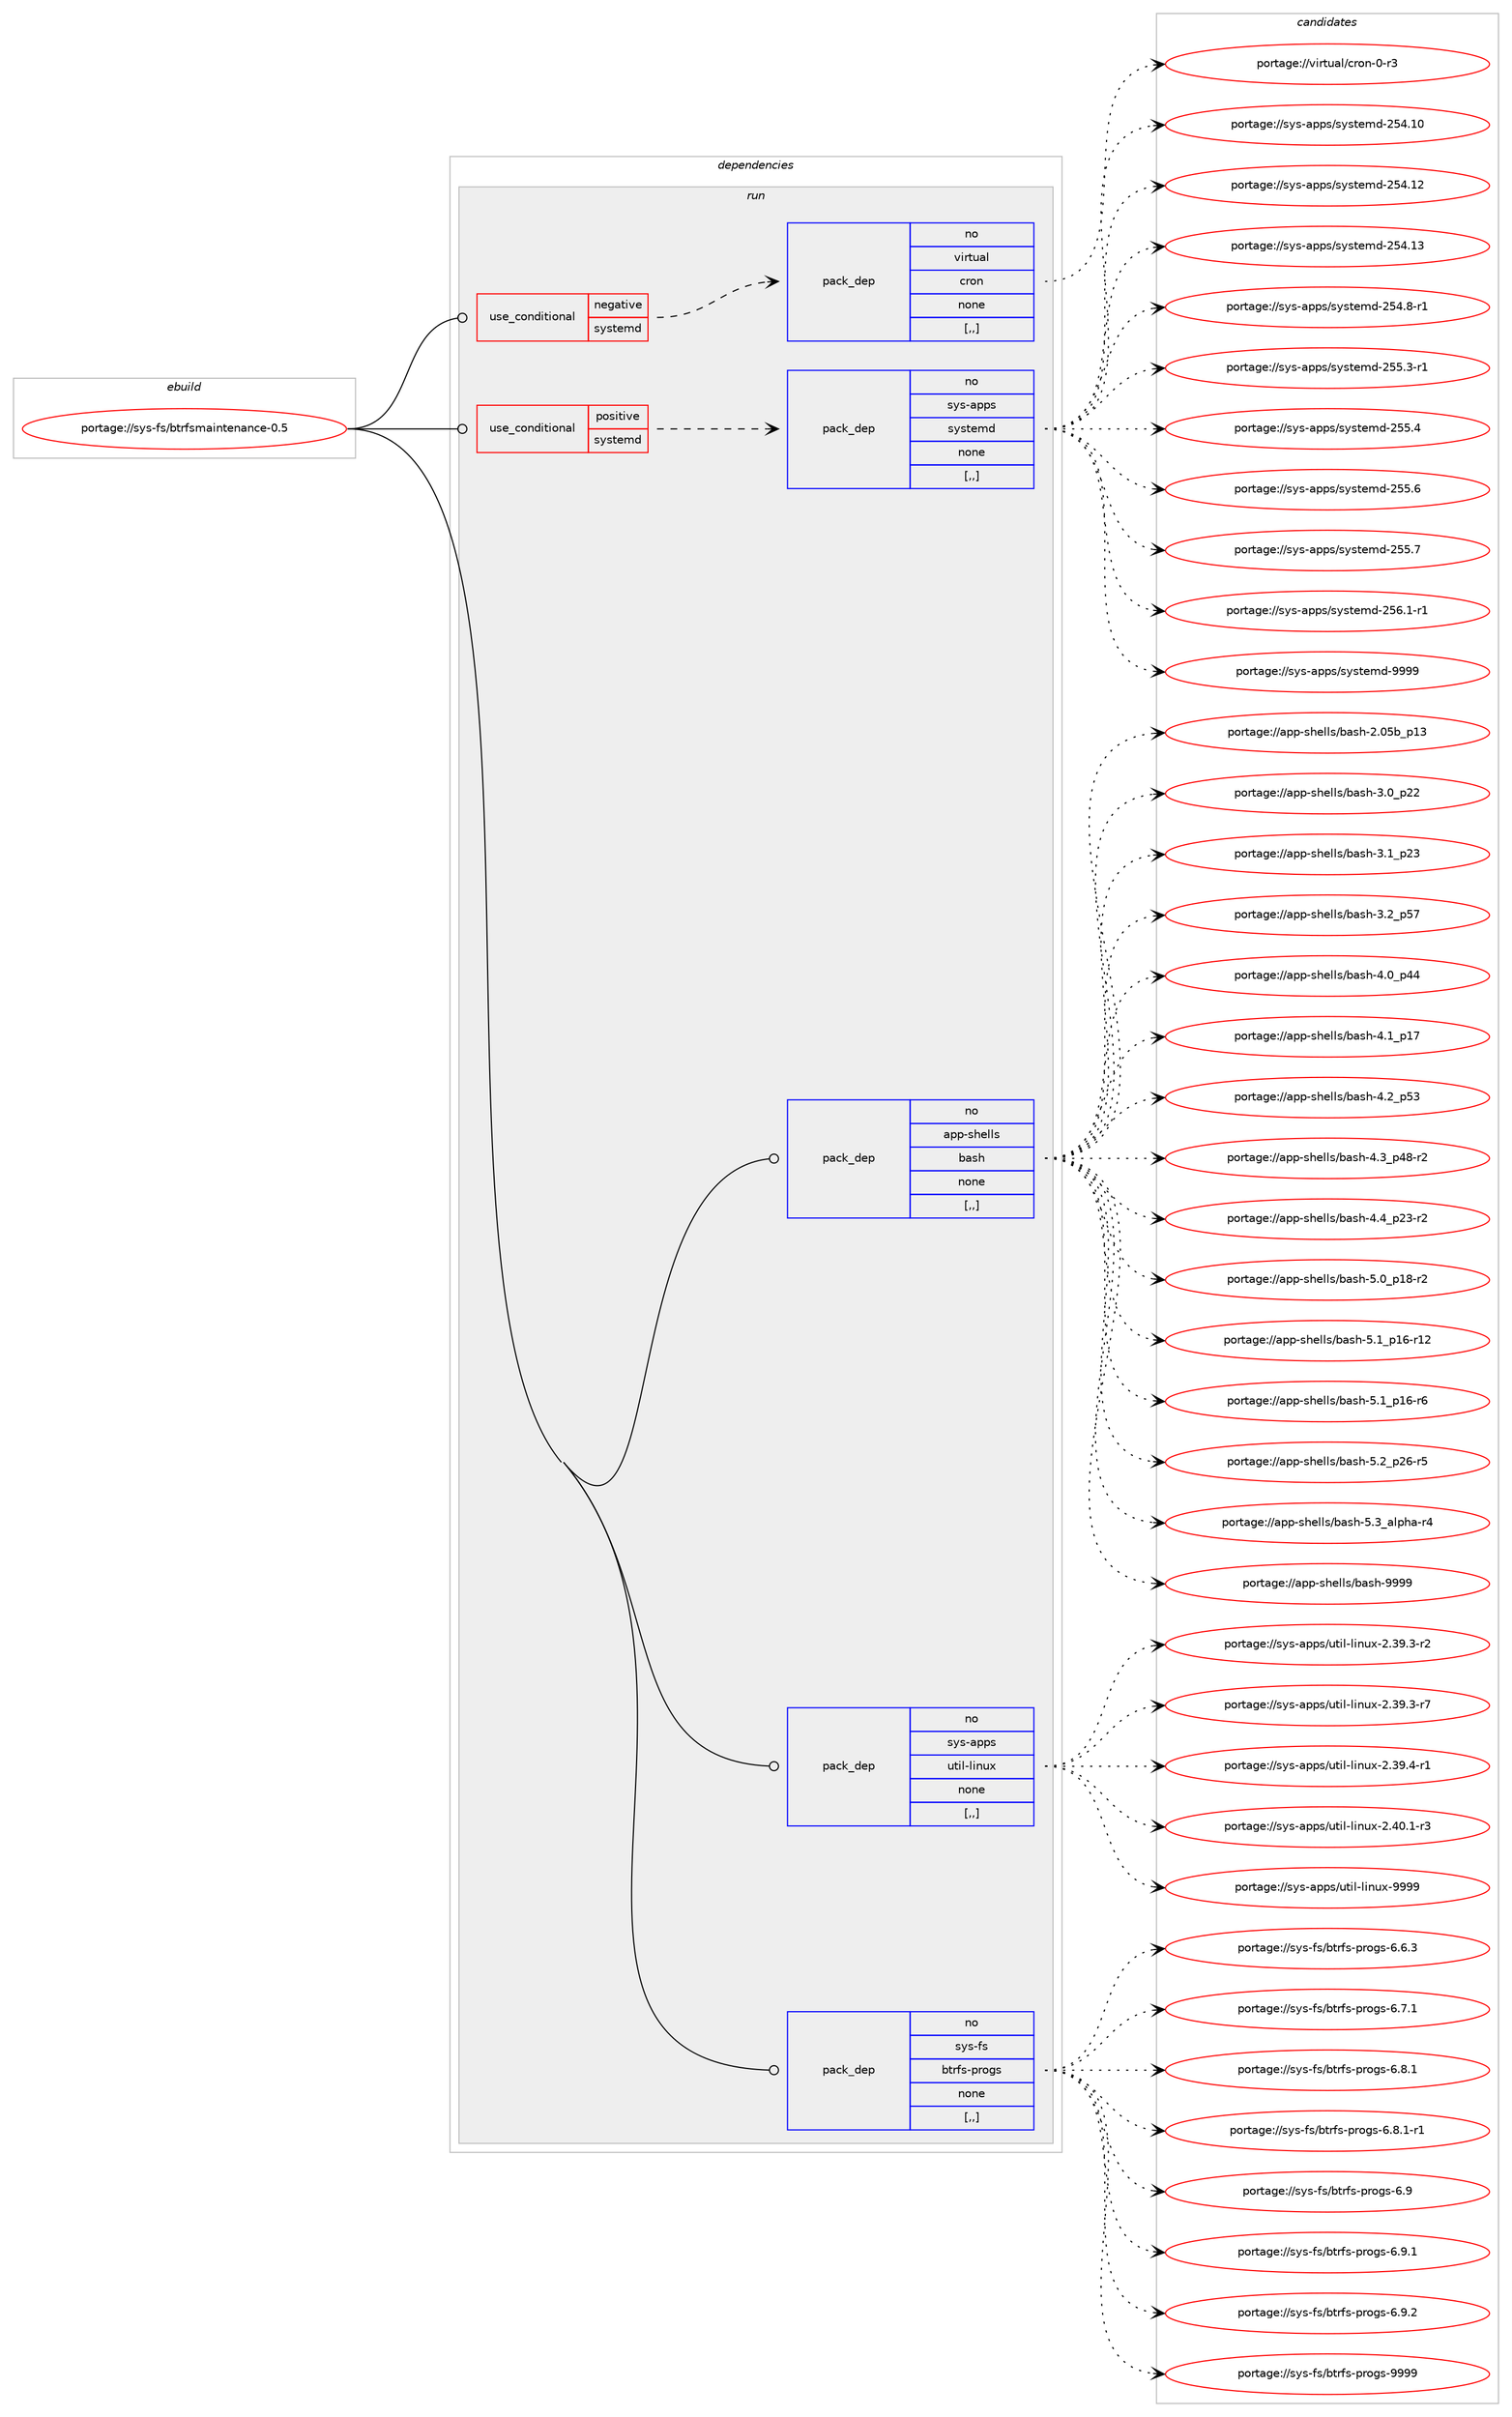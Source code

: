 digraph prolog {

# *************
# Graph options
# *************

newrank=true;
concentrate=true;
compound=true;
graph [rankdir=LR,fontname=Helvetica,fontsize=10,ranksep=1.5];#, ranksep=2.5, nodesep=0.2];
edge  [arrowhead=vee];
node  [fontname=Helvetica,fontsize=10];

# **********
# The ebuild
# **********

subgraph cluster_leftcol {
color=gray;
rank=same;
label=<<i>ebuild</i>>;
id [label="portage://sys-fs/btrfsmaintenance-0.5", color=red, width=4, href="../sys-fs/btrfsmaintenance-0.5.svg"];
}

# ****************
# The dependencies
# ****************

subgraph cluster_midcol {
color=gray;
label=<<i>dependencies</i>>;
subgraph cluster_compile {
fillcolor="#eeeeee";
style=filled;
label=<<i>compile</i>>;
}
subgraph cluster_compileandrun {
fillcolor="#eeeeee";
style=filled;
label=<<i>compile and run</i>>;
}
subgraph cluster_run {
fillcolor="#eeeeee";
style=filled;
label=<<i>run</i>>;
subgraph cond113269 {
dependency425874 [label=<<TABLE BORDER="0" CELLBORDER="1" CELLSPACING="0" CELLPADDING="4"><TR><TD ROWSPAN="3" CELLPADDING="10">use_conditional</TD></TR><TR><TD>negative</TD></TR><TR><TD>systemd</TD></TR></TABLE>>, shape=none, color=red];
subgraph pack309706 {
dependency425875 [label=<<TABLE BORDER="0" CELLBORDER="1" CELLSPACING="0" CELLPADDING="4" WIDTH="220"><TR><TD ROWSPAN="6" CELLPADDING="30">pack_dep</TD></TR><TR><TD WIDTH="110">no</TD></TR><TR><TD>virtual</TD></TR><TR><TD>cron</TD></TR><TR><TD>none</TD></TR><TR><TD>[,,]</TD></TR></TABLE>>, shape=none, color=blue];
}
dependency425874:e -> dependency425875:w [weight=20,style="dashed",arrowhead="vee"];
}
id:e -> dependency425874:w [weight=20,style="solid",arrowhead="odot"];
subgraph cond113270 {
dependency425876 [label=<<TABLE BORDER="0" CELLBORDER="1" CELLSPACING="0" CELLPADDING="4"><TR><TD ROWSPAN="3" CELLPADDING="10">use_conditional</TD></TR><TR><TD>positive</TD></TR><TR><TD>systemd</TD></TR></TABLE>>, shape=none, color=red];
subgraph pack309707 {
dependency425877 [label=<<TABLE BORDER="0" CELLBORDER="1" CELLSPACING="0" CELLPADDING="4" WIDTH="220"><TR><TD ROWSPAN="6" CELLPADDING="30">pack_dep</TD></TR><TR><TD WIDTH="110">no</TD></TR><TR><TD>sys-apps</TD></TR><TR><TD>systemd</TD></TR><TR><TD>none</TD></TR><TR><TD>[,,]</TD></TR></TABLE>>, shape=none, color=blue];
}
dependency425876:e -> dependency425877:w [weight=20,style="dashed",arrowhead="vee"];
}
id:e -> dependency425876:w [weight=20,style="solid",arrowhead="odot"];
subgraph pack309708 {
dependency425878 [label=<<TABLE BORDER="0" CELLBORDER="1" CELLSPACING="0" CELLPADDING="4" WIDTH="220"><TR><TD ROWSPAN="6" CELLPADDING="30">pack_dep</TD></TR><TR><TD WIDTH="110">no</TD></TR><TR><TD>app-shells</TD></TR><TR><TD>bash</TD></TR><TR><TD>none</TD></TR><TR><TD>[,,]</TD></TR></TABLE>>, shape=none, color=blue];
}
id:e -> dependency425878:w [weight=20,style="solid",arrowhead="odot"];
subgraph pack309709 {
dependency425879 [label=<<TABLE BORDER="0" CELLBORDER="1" CELLSPACING="0" CELLPADDING="4" WIDTH="220"><TR><TD ROWSPAN="6" CELLPADDING="30">pack_dep</TD></TR><TR><TD WIDTH="110">no</TD></TR><TR><TD>sys-apps</TD></TR><TR><TD>util-linux</TD></TR><TR><TD>none</TD></TR><TR><TD>[,,]</TD></TR></TABLE>>, shape=none, color=blue];
}
id:e -> dependency425879:w [weight=20,style="solid",arrowhead="odot"];
subgraph pack309710 {
dependency425880 [label=<<TABLE BORDER="0" CELLBORDER="1" CELLSPACING="0" CELLPADDING="4" WIDTH="220"><TR><TD ROWSPAN="6" CELLPADDING="30">pack_dep</TD></TR><TR><TD WIDTH="110">no</TD></TR><TR><TD>sys-fs</TD></TR><TR><TD>btrfs-progs</TD></TR><TR><TD>none</TD></TR><TR><TD>[,,]</TD></TR></TABLE>>, shape=none, color=blue];
}
id:e -> dependency425880:w [weight=20,style="solid",arrowhead="odot"];
}
}

# **************
# The candidates
# **************

subgraph cluster_choices {
rank=same;
color=gray;
label=<<i>candidates</i>>;

subgraph choice309706 {
color=black;
nodesep=1;
choice11810511411611797108479911411111045484511451 [label="portage://virtual/cron-0-r3", color=red, width=4,href="../virtual/cron-0-r3.svg"];
dependency425875:e -> choice11810511411611797108479911411111045484511451:w [style=dotted,weight="100"];
}
subgraph choice309707 {
color=black;
nodesep=1;
choice11512111545971121121154711512111511610110910045505352464948 [label="portage://sys-apps/systemd-254.10", color=red, width=4,href="../sys-apps/systemd-254.10.svg"];
choice11512111545971121121154711512111511610110910045505352464950 [label="portage://sys-apps/systemd-254.12", color=red, width=4,href="../sys-apps/systemd-254.12.svg"];
choice11512111545971121121154711512111511610110910045505352464951 [label="portage://sys-apps/systemd-254.13", color=red, width=4,href="../sys-apps/systemd-254.13.svg"];
choice1151211154597112112115471151211151161011091004550535246564511449 [label="portage://sys-apps/systemd-254.8-r1", color=red, width=4,href="../sys-apps/systemd-254.8-r1.svg"];
choice1151211154597112112115471151211151161011091004550535346514511449 [label="portage://sys-apps/systemd-255.3-r1", color=red, width=4,href="../sys-apps/systemd-255.3-r1.svg"];
choice115121115459711211211547115121115116101109100455053534652 [label="portage://sys-apps/systemd-255.4", color=red, width=4,href="../sys-apps/systemd-255.4.svg"];
choice115121115459711211211547115121115116101109100455053534654 [label="portage://sys-apps/systemd-255.6", color=red, width=4,href="../sys-apps/systemd-255.6.svg"];
choice115121115459711211211547115121115116101109100455053534655 [label="portage://sys-apps/systemd-255.7", color=red, width=4,href="../sys-apps/systemd-255.7.svg"];
choice1151211154597112112115471151211151161011091004550535446494511449 [label="portage://sys-apps/systemd-256.1-r1", color=red, width=4,href="../sys-apps/systemd-256.1-r1.svg"];
choice1151211154597112112115471151211151161011091004557575757 [label="portage://sys-apps/systemd-9999", color=red, width=4,href="../sys-apps/systemd-9999.svg"];
dependency425877:e -> choice11512111545971121121154711512111511610110910045505352464948:w [style=dotted,weight="100"];
dependency425877:e -> choice11512111545971121121154711512111511610110910045505352464950:w [style=dotted,weight="100"];
dependency425877:e -> choice11512111545971121121154711512111511610110910045505352464951:w [style=dotted,weight="100"];
dependency425877:e -> choice1151211154597112112115471151211151161011091004550535246564511449:w [style=dotted,weight="100"];
dependency425877:e -> choice1151211154597112112115471151211151161011091004550535346514511449:w [style=dotted,weight="100"];
dependency425877:e -> choice115121115459711211211547115121115116101109100455053534652:w [style=dotted,weight="100"];
dependency425877:e -> choice115121115459711211211547115121115116101109100455053534654:w [style=dotted,weight="100"];
dependency425877:e -> choice115121115459711211211547115121115116101109100455053534655:w [style=dotted,weight="100"];
dependency425877:e -> choice1151211154597112112115471151211151161011091004550535446494511449:w [style=dotted,weight="100"];
dependency425877:e -> choice1151211154597112112115471151211151161011091004557575757:w [style=dotted,weight="100"];
}
subgraph choice309708 {
color=black;
nodesep=1;
choice9711211245115104101108108115479897115104455046485398951124951 [label="portage://app-shells/bash-2.05b_p13", color=red, width=4,href="../app-shells/bash-2.05b_p13.svg"];
choice971121124511510410110810811547989711510445514648951125050 [label="portage://app-shells/bash-3.0_p22", color=red, width=4,href="../app-shells/bash-3.0_p22.svg"];
choice971121124511510410110810811547989711510445514649951125051 [label="portage://app-shells/bash-3.1_p23", color=red, width=4,href="../app-shells/bash-3.1_p23.svg"];
choice971121124511510410110810811547989711510445514650951125355 [label="portage://app-shells/bash-3.2_p57", color=red, width=4,href="../app-shells/bash-3.2_p57.svg"];
choice971121124511510410110810811547989711510445524648951125252 [label="portage://app-shells/bash-4.0_p44", color=red, width=4,href="../app-shells/bash-4.0_p44.svg"];
choice971121124511510410110810811547989711510445524649951124955 [label="portage://app-shells/bash-4.1_p17", color=red, width=4,href="../app-shells/bash-4.1_p17.svg"];
choice971121124511510410110810811547989711510445524650951125351 [label="portage://app-shells/bash-4.2_p53", color=red, width=4,href="../app-shells/bash-4.2_p53.svg"];
choice9711211245115104101108108115479897115104455246519511252564511450 [label="portage://app-shells/bash-4.3_p48-r2", color=red, width=4,href="../app-shells/bash-4.3_p48-r2.svg"];
choice9711211245115104101108108115479897115104455246529511250514511450 [label="portage://app-shells/bash-4.4_p23-r2", color=red, width=4,href="../app-shells/bash-4.4_p23-r2.svg"];
choice9711211245115104101108108115479897115104455346489511249564511450 [label="portage://app-shells/bash-5.0_p18-r2", color=red, width=4,href="../app-shells/bash-5.0_p18-r2.svg"];
choice971121124511510410110810811547989711510445534649951124954451144950 [label="portage://app-shells/bash-5.1_p16-r12", color=red, width=4,href="../app-shells/bash-5.1_p16-r12.svg"];
choice9711211245115104101108108115479897115104455346499511249544511454 [label="portage://app-shells/bash-5.1_p16-r6", color=red, width=4,href="../app-shells/bash-5.1_p16-r6.svg"];
choice9711211245115104101108108115479897115104455346509511250544511453 [label="portage://app-shells/bash-5.2_p26-r5", color=red, width=4,href="../app-shells/bash-5.2_p26-r5.svg"];
choice9711211245115104101108108115479897115104455346519597108112104974511452 [label="portage://app-shells/bash-5.3_alpha-r4", color=red, width=4,href="../app-shells/bash-5.3_alpha-r4.svg"];
choice97112112451151041011081081154798971151044557575757 [label="portage://app-shells/bash-9999", color=red, width=4,href="../app-shells/bash-9999.svg"];
dependency425878:e -> choice9711211245115104101108108115479897115104455046485398951124951:w [style=dotted,weight="100"];
dependency425878:e -> choice971121124511510410110810811547989711510445514648951125050:w [style=dotted,weight="100"];
dependency425878:e -> choice971121124511510410110810811547989711510445514649951125051:w [style=dotted,weight="100"];
dependency425878:e -> choice971121124511510410110810811547989711510445514650951125355:w [style=dotted,weight="100"];
dependency425878:e -> choice971121124511510410110810811547989711510445524648951125252:w [style=dotted,weight="100"];
dependency425878:e -> choice971121124511510410110810811547989711510445524649951124955:w [style=dotted,weight="100"];
dependency425878:e -> choice971121124511510410110810811547989711510445524650951125351:w [style=dotted,weight="100"];
dependency425878:e -> choice9711211245115104101108108115479897115104455246519511252564511450:w [style=dotted,weight="100"];
dependency425878:e -> choice9711211245115104101108108115479897115104455246529511250514511450:w [style=dotted,weight="100"];
dependency425878:e -> choice9711211245115104101108108115479897115104455346489511249564511450:w [style=dotted,weight="100"];
dependency425878:e -> choice971121124511510410110810811547989711510445534649951124954451144950:w [style=dotted,weight="100"];
dependency425878:e -> choice9711211245115104101108108115479897115104455346499511249544511454:w [style=dotted,weight="100"];
dependency425878:e -> choice9711211245115104101108108115479897115104455346509511250544511453:w [style=dotted,weight="100"];
dependency425878:e -> choice9711211245115104101108108115479897115104455346519597108112104974511452:w [style=dotted,weight="100"];
dependency425878:e -> choice97112112451151041011081081154798971151044557575757:w [style=dotted,weight="100"];
}
subgraph choice309709 {
color=black;
nodesep=1;
choice11512111545971121121154711711610510845108105110117120455046515746514511450 [label="portage://sys-apps/util-linux-2.39.3-r2", color=red, width=4,href="../sys-apps/util-linux-2.39.3-r2.svg"];
choice11512111545971121121154711711610510845108105110117120455046515746514511455 [label="portage://sys-apps/util-linux-2.39.3-r7", color=red, width=4,href="../sys-apps/util-linux-2.39.3-r7.svg"];
choice11512111545971121121154711711610510845108105110117120455046515746524511449 [label="portage://sys-apps/util-linux-2.39.4-r1", color=red, width=4,href="../sys-apps/util-linux-2.39.4-r1.svg"];
choice11512111545971121121154711711610510845108105110117120455046524846494511451 [label="portage://sys-apps/util-linux-2.40.1-r3", color=red, width=4,href="../sys-apps/util-linux-2.40.1-r3.svg"];
choice115121115459711211211547117116105108451081051101171204557575757 [label="portage://sys-apps/util-linux-9999", color=red, width=4,href="../sys-apps/util-linux-9999.svg"];
dependency425879:e -> choice11512111545971121121154711711610510845108105110117120455046515746514511450:w [style=dotted,weight="100"];
dependency425879:e -> choice11512111545971121121154711711610510845108105110117120455046515746514511455:w [style=dotted,weight="100"];
dependency425879:e -> choice11512111545971121121154711711610510845108105110117120455046515746524511449:w [style=dotted,weight="100"];
dependency425879:e -> choice11512111545971121121154711711610510845108105110117120455046524846494511451:w [style=dotted,weight="100"];
dependency425879:e -> choice115121115459711211211547117116105108451081051101171204557575757:w [style=dotted,weight="100"];
}
subgraph choice309710 {
color=black;
nodesep=1;
choice11512111545102115479811611410211545112114111103115455446544651 [label="portage://sys-fs/btrfs-progs-6.6.3", color=red, width=4,href="../sys-fs/btrfs-progs-6.6.3.svg"];
choice11512111545102115479811611410211545112114111103115455446554649 [label="portage://sys-fs/btrfs-progs-6.7.1", color=red, width=4,href="../sys-fs/btrfs-progs-6.7.1.svg"];
choice11512111545102115479811611410211545112114111103115455446564649 [label="portage://sys-fs/btrfs-progs-6.8.1", color=red, width=4,href="../sys-fs/btrfs-progs-6.8.1.svg"];
choice115121115451021154798116114102115451121141111031154554465646494511449 [label="portage://sys-fs/btrfs-progs-6.8.1-r1", color=red, width=4,href="../sys-fs/btrfs-progs-6.8.1-r1.svg"];
choice1151211154510211547981161141021154511211411110311545544657 [label="portage://sys-fs/btrfs-progs-6.9", color=red, width=4,href="../sys-fs/btrfs-progs-6.9.svg"];
choice11512111545102115479811611410211545112114111103115455446574649 [label="portage://sys-fs/btrfs-progs-6.9.1", color=red, width=4,href="../sys-fs/btrfs-progs-6.9.1.svg"];
choice11512111545102115479811611410211545112114111103115455446574650 [label="portage://sys-fs/btrfs-progs-6.9.2", color=red, width=4,href="../sys-fs/btrfs-progs-6.9.2.svg"];
choice115121115451021154798116114102115451121141111031154557575757 [label="portage://sys-fs/btrfs-progs-9999", color=red, width=4,href="../sys-fs/btrfs-progs-9999.svg"];
dependency425880:e -> choice11512111545102115479811611410211545112114111103115455446544651:w [style=dotted,weight="100"];
dependency425880:e -> choice11512111545102115479811611410211545112114111103115455446554649:w [style=dotted,weight="100"];
dependency425880:e -> choice11512111545102115479811611410211545112114111103115455446564649:w [style=dotted,weight="100"];
dependency425880:e -> choice115121115451021154798116114102115451121141111031154554465646494511449:w [style=dotted,weight="100"];
dependency425880:e -> choice1151211154510211547981161141021154511211411110311545544657:w [style=dotted,weight="100"];
dependency425880:e -> choice11512111545102115479811611410211545112114111103115455446574649:w [style=dotted,weight="100"];
dependency425880:e -> choice11512111545102115479811611410211545112114111103115455446574650:w [style=dotted,weight="100"];
dependency425880:e -> choice115121115451021154798116114102115451121141111031154557575757:w [style=dotted,weight="100"];
}
}

}

